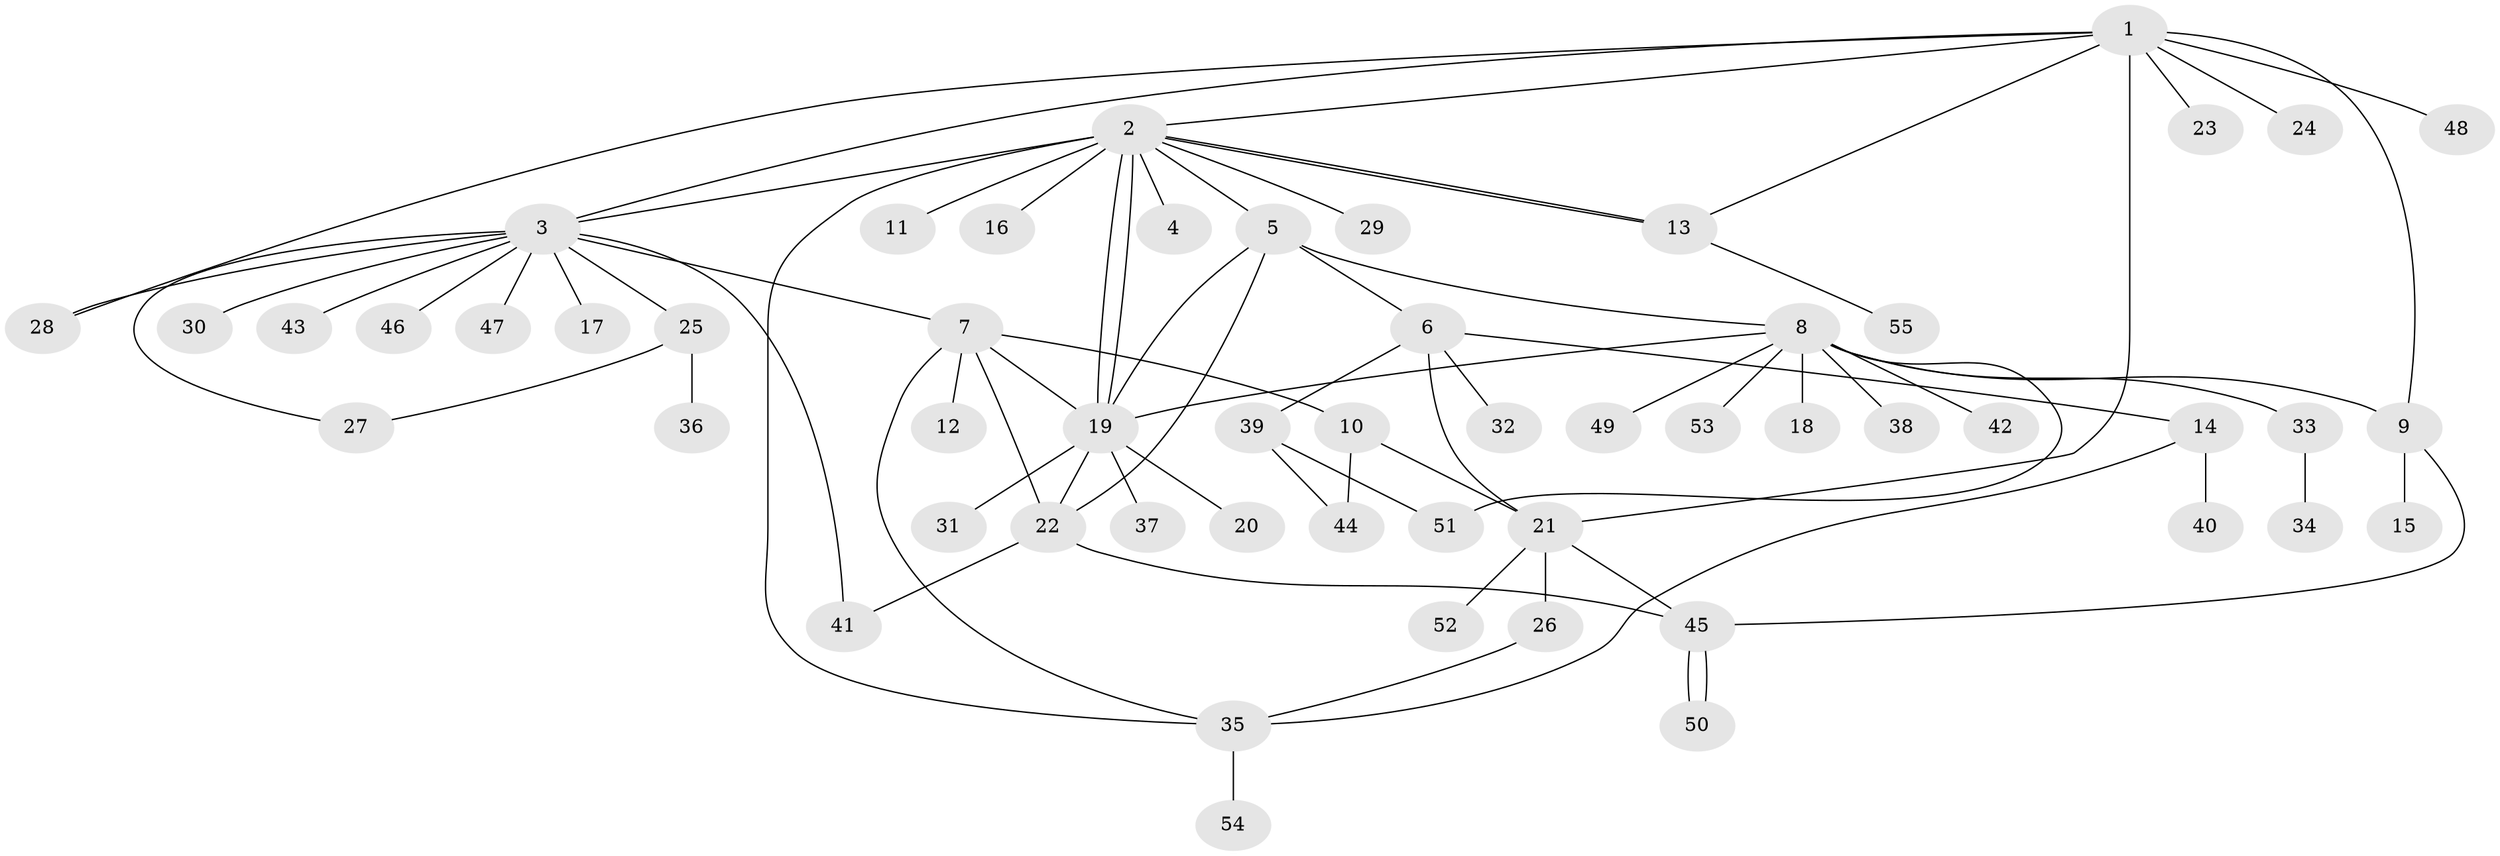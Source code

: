 // Generated by graph-tools (version 1.1) at 2025/01/03/09/25 03:01:49]
// undirected, 55 vertices, 77 edges
graph export_dot {
graph [start="1"]
  node [color=gray90,style=filled];
  1;
  2;
  3;
  4;
  5;
  6;
  7;
  8;
  9;
  10;
  11;
  12;
  13;
  14;
  15;
  16;
  17;
  18;
  19;
  20;
  21;
  22;
  23;
  24;
  25;
  26;
  27;
  28;
  29;
  30;
  31;
  32;
  33;
  34;
  35;
  36;
  37;
  38;
  39;
  40;
  41;
  42;
  43;
  44;
  45;
  46;
  47;
  48;
  49;
  50;
  51;
  52;
  53;
  54;
  55;
  1 -- 2;
  1 -- 3;
  1 -- 9;
  1 -- 13;
  1 -- 21;
  1 -- 23;
  1 -- 24;
  1 -- 28;
  1 -- 48;
  2 -- 3;
  2 -- 4;
  2 -- 5;
  2 -- 11;
  2 -- 13;
  2 -- 13;
  2 -- 16;
  2 -- 19;
  2 -- 19;
  2 -- 29;
  2 -- 35;
  3 -- 7;
  3 -- 17;
  3 -- 25;
  3 -- 27;
  3 -- 28;
  3 -- 30;
  3 -- 41;
  3 -- 43;
  3 -- 46;
  3 -- 47;
  5 -- 6;
  5 -- 8;
  5 -- 19;
  5 -- 22;
  6 -- 14;
  6 -- 21;
  6 -- 32;
  6 -- 39;
  7 -- 10;
  7 -- 12;
  7 -- 19;
  7 -- 22;
  7 -- 35;
  8 -- 9;
  8 -- 18;
  8 -- 19;
  8 -- 33;
  8 -- 38;
  8 -- 42;
  8 -- 49;
  8 -- 51;
  8 -- 53;
  9 -- 15;
  9 -- 45;
  10 -- 21;
  10 -- 44;
  13 -- 55;
  14 -- 35;
  14 -- 40;
  19 -- 20;
  19 -- 22;
  19 -- 31;
  19 -- 37;
  21 -- 26;
  21 -- 45;
  21 -- 52;
  22 -- 41;
  22 -- 45;
  25 -- 27;
  25 -- 36;
  26 -- 35;
  33 -- 34;
  35 -- 54;
  39 -- 44;
  39 -- 51;
  45 -- 50;
  45 -- 50;
}
